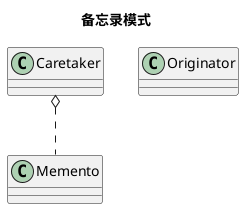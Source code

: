 @startuml
'https://plantuml.com/class-diagram

title: 备忘录模式

class Memento

class Originator

class Caretaker

Caretaker o.. Memento


@enduml